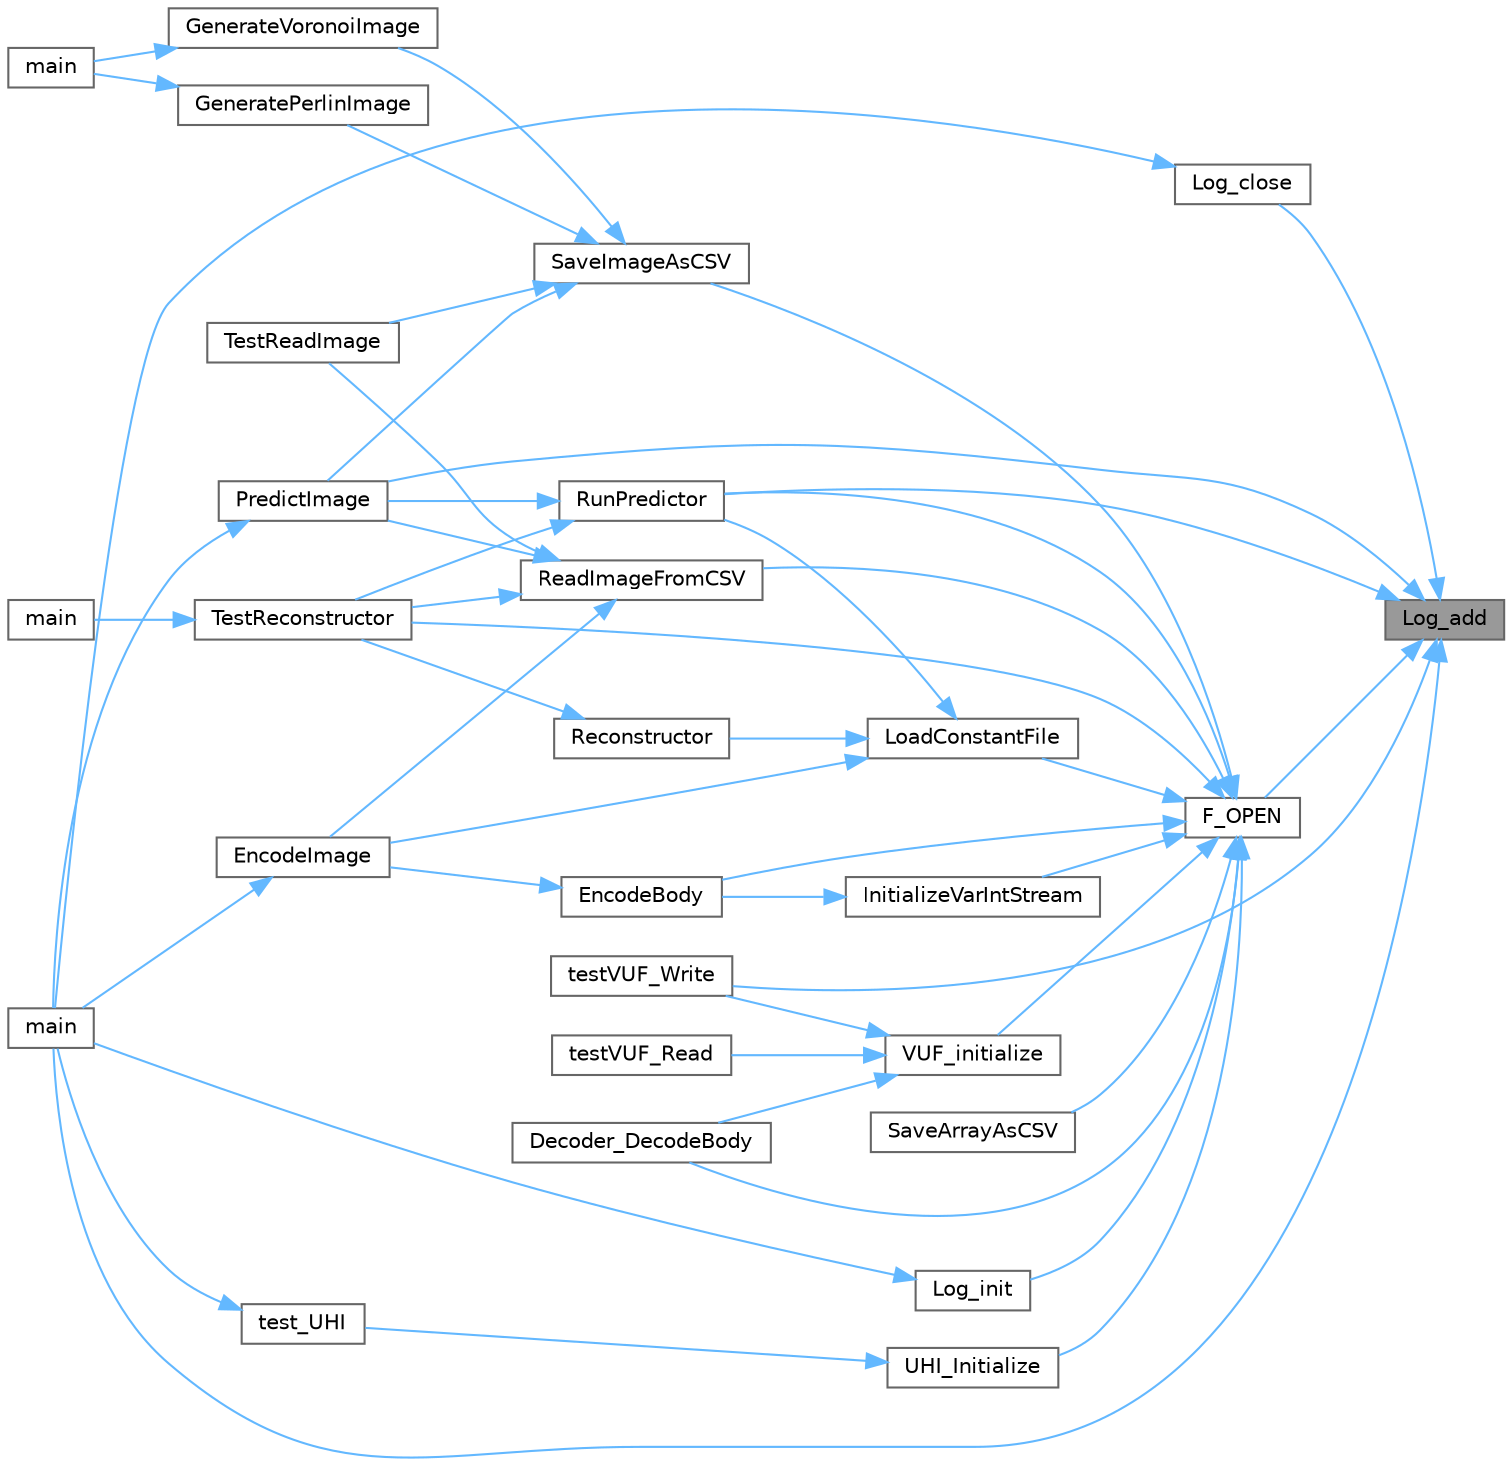 digraph "Log_add"
{
 // LATEX_PDF_SIZE
  bgcolor="transparent";
  edge [fontname=Helvetica,fontsize=10,labelfontname=Helvetica,labelfontsize=10];
  node [fontname=Helvetica,fontsize=10,shape=box,height=0.2,width=0.4];
  rankdir="RL";
  Node1 [id="Node000001",label="Log_add",height=0.2,width=0.4,color="gray40", fillcolor="grey60", style="filled", fontcolor="black",tooltip=" "];
  Node1 -> Node2 [id="edge93_Node000001_Node000002",dir="back",color="steelblue1",style="solid",tooltip=" "];
  Node2 [id="Node000002",label="F_OPEN",height=0.2,width=0.4,color="grey40", fillcolor="white", style="filled",URL="$d9/da2/file___i_o_8c.html#a05d25080a4592a86386f6d0d3d48496c",tooltip=" "];
  Node2 -> Node3 [id="edge94_Node000002_Node000003",dir="back",color="steelblue1",style="solid",tooltip=" "];
  Node3 [id="Node000003",label="Decoder_DecodeBody",height=0.2,width=0.4,color="grey40", fillcolor="white", style="filled",URL="$d6/d19/decoder_8c.html#aed4e95d0c6d50bc3f99264337e2f9fb8",tooltip=" "];
  Node2 -> Node4 [id="edge95_Node000002_Node000004",dir="back",color="steelblue1",style="solid",tooltip=" "];
  Node4 [id="Node000004",label="EncodeBody",height=0.2,width=0.4,color="grey40", fillcolor="white", style="filled",URL="$d6/da2/encoder__body_8c.html#a38c7868c2a8819e7abc16148811f2e0b",tooltip=" "];
  Node4 -> Node5 [id="edge96_Node000004_Node000005",dir="back",color="steelblue1",style="solid",tooltip=" "];
  Node5 [id="Node000005",label="EncodeImage",height=0.2,width=0.4,color="grey40", fillcolor="white", style="filled",URL="$d6/d92/generate__image_8c.html#a29f9d24093c99f0e47133d90ea4286e6",tooltip=" "];
  Node5 -> Node6 [id="edge97_Node000005_Node000006",dir="back",color="steelblue1",style="solid",tooltip=" "];
  Node6 [id="Node000006",label="main",height=0.2,width=0.4,color="grey40", fillcolor="white", style="filled",URL="$da/db2/compressor_8c.html#a048af25ea3eb0571ab780e44e221650e",tooltip=" "];
  Node2 -> Node7 [id="edge98_Node000002_Node000007",dir="back",color="steelblue1",style="solid",tooltip=" "];
  Node7 [id="Node000007",label="InitializeVarIntStream",height=0.2,width=0.4,color="grey40", fillcolor="white", style="filled",URL="$de/d04/stream__encoder_8c.html#a0db4a8ab23a4af63c99d5fbfca9073eb",tooltip=" "];
  Node7 -> Node4 [id="edge99_Node000007_Node000004",dir="back",color="steelblue1",style="solid",tooltip=" "];
  Node2 -> Node8 [id="edge100_Node000002_Node000008",dir="back",color="steelblue1",style="solid",tooltip=" "];
  Node8 [id="Node000008",label="LoadConstantFile",height=0.2,width=0.4,color="grey40", fillcolor="white", style="filled",URL="$dd/ded/load__constants_8c.html#a5d642038360b72b886a5eb66e3efd14a",tooltip=" "];
  Node8 -> Node5 [id="edge101_Node000008_Node000005",dir="back",color="steelblue1",style="solid",tooltip=" "];
  Node8 -> Node9 [id="edge102_Node000008_Node000009",dir="back",color="steelblue1",style="solid",tooltip=" "];
  Node9 [id="Node000009",label="Reconstructor",height=0.2,width=0.4,color="grey40", fillcolor="white", style="filled",URL="$d6/dce/reconstructor_8c.html#ad0d5b55646a3018075f07ae472ddb312",tooltip=" "];
  Node9 -> Node10 [id="edge103_Node000009_Node000010",dir="back",color="steelblue1",style="solid",tooltip=" "];
  Node10 [id="Node000010",label="TestReconstructor",height=0.2,width=0.4,color="grey40", fillcolor="white", style="filled",URL="$d6/dce/reconstructor_8c.html#aadb567bbc159d00d6334e2eb36e6e253",tooltip=" "];
  Node10 -> Node11 [id="edge104_Node000010_Node000011",dir="back",color="steelblue1",style="solid",tooltip=" "];
  Node11 [id="Node000011",label="main",height=0.2,width=0.4,color="grey40", fillcolor="white", style="filled",URL="$df/dee/decompressor_8c.html#a048af25ea3eb0571ab780e44e221650e",tooltip=" "];
  Node8 -> Node12 [id="edge105_Node000008_Node000012",dir="back",color="steelblue1",style="solid",tooltip=" "];
  Node12 [id="Node000012",label="RunPredictor",height=0.2,width=0.4,color="grey40", fillcolor="white", style="filled",URL="$db/d25/predictor_8c.html#a4a94804509574a94d896a4164802bcd2",tooltip=" "];
  Node12 -> Node13 [id="edge106_Node000012_Node000013",dir="back",color="steelblue1",style="solid",tooltip=" "];
  Node13 [id="Node000013",label="PredictImage",height=0.2,width=0.4,color="grey40", fillcolor="white", style="filled",URL="$d6/d92/generate__image_8c.html#a7fae527c979b4b287e1f9672c8d2c366",tooltip=" "];
  Node13 -> Node6 [id="edge107_Node000013_Node000006",dir="back",color="steelblue1",style="solid",tooltip=" "];
  Node12 -> Node10 [id="edge108_Node000012_Node000010",dir="back",color="steelblue1",style="solid",tooltip=" "];
  Node2 -> Node14 [id="edge109_Node000002_Node000014",dir="back",color="steelblue1",style="solid",tooltip=" "];
  Node14 [id="Node000014",label="Log_init",height=0.2,width=0.4,color="grey40", fillcolor="white", style="filled",URL="$d7/d02/logs_8c.html#a0b7cf426e0ba603b54206d70e4c93f04",tooltip=" "];
  Node14 -> Node6 [id="edge110_Node000014_Node000006",dir="back",color="steelblue1",style="solid",tooltip=" "];
  Node2 -> Node15 [id="edge111_Node000002_Node000015",dir="back",color="steelblue1",style="solid",tooltip=" "];
  Node15 [id="Node000015",label="ReadImageFromCSV",height=0.2,width=0.4,color="grey40", fillcolor="white", style="filled",URL="$df/df6/csv-io_8c.html#aba677341d6fd704867c56e0b5d6f3fc3",tooltip=" "];
  Node15 -> Node5 [id="edge112_Node000015_Node000005",dir="back",color="steelblue1",style="solid",tooltip=" "];
  Node15 -> Node13 [id="edge113_Node000015_Node000013",dir="back",color="steelblue1",style="solid",tooltip=" "];
  Node15 -> Node16 [id="edge114_Node000015_Node000016",dir="back",color="steelblue1",style="solid",tooltip=" "];
  Node16 [id="Node000016",label="TestReadImage",height=0.2,width=0.4,color="grey40", fillcolor="white", style="filled",URL="$d6/d92/generate__image_8c.html#aac70a37466945a2c91d42fbfb9d1dcbb",tooltip=" "];
  Node15 -> Node10 [id="edge115_Node000015_Node000010",dir="back",color="steelblue1",style="solid",tooltip=" "];
  Node2 -> Node12 [id="edge116_Node000002_Node000012",dir="back",color="steelblue1",style="solid",tooltip=" "];
  Node2 -> Node17 [id="edge117_Node000002_Node000017",dir="back",color="steelblue1",style="solid",tooltip=" "];
  Node17 [id="Node000017",label="SaveArrayAsCSV",height=0.2,width=0.4,color="grey40", fillcolor="white", style="filled",URL="$df/df6/csv-io_8c.html#a3e3e00c9789afb1d2f5f2c7004bd82ad",tooltip=" "];
  Node2 -> Node18 [id="edge118_Node000002_Node000018",dir="back",color="steelblue1",style="solid",tooltip=" "];
  Node18 [id="Node000018",label="SaveImageAsCSV",height=0.2,width=0.4,color="grey40", fillcolor="white", style="filled",URL="$df/df6/csv-io_8c.html#a214fc383a5cb483508da7bb0449a9528",tooltip=" "];
  Node18 -> Node19 [id="edge119_Node000018_Node000019",dir="back",color="steelblue1",style="solid",tooltip=" "];
  Node19 [id="Node000019",label="GeneratePerlinImage",height=0.2,width=0.4,color="grey40", fillcolor="white", style="filled",URL="$d1/d32/perlin__noise_8c.html#a6d727efa497a4b992c90483602583515",tooltip=" "];
  Node19 -> Node20 [id="edge120_Node000019_Node000020",dir="back",color="steelblue1",style="solid",tooltip=" "];
  Node20 [id="Node000020",label="main",height=0.2,width=0.4,color="grey40", fillcolor="white", style="filled",URL="$d1/d6e/image__handler_8c.html#a048af25ea3eb0571ab780e44e221650e",tooltip=" "];
  Node18 -> Node21 [id="edge121_Node000018_Node000021",dir="back",color="steelblue1",style="solid",tooltip=" "];
  Node21 [id="Node000021",label="GenerateVoronoiImage",height=0.2,width=0.4,color="grey40", fillcolor="white", style="filled",URL="$d6/d92/generate__image_8c.html#a450c7f9206bff8de0c177e34e6b5bcf4",tooltip=" "];
  Node21 -> Node20 [id="edge122_Node000021_Node000020",dir="back",color="steelblue1",style="solid",tooltip=" "];
  Node18 -> Node13 [id="edge123_Node000018_Node000013",dir="back",color="steelblue1",style="solid",tooltip=" "];
  Node18 -> Node16 [id="edge124_Node000018_Node000016",dir="back",color="steelblue1",style="solid",tooltip=" "];
  Node2 -> Node10 [id="edge125_Node000002_Node000010",dir="back",color="steelblue1",style="solid",tooltip=" "];
  Node2 -> Node22 [id="edge126_Node000002_Node000022",dir="back",color="steelblue1",style="solid",tooltip=" "];
  Node22 [id="Node000022",label="UHI_Initialize",height=0.2,width=0.4,color="grey40", fillcolor="white", style="filled",URL="$d6/d7a/uhi__io_8c.html#a6114b6569fbd42d5a3fa05f4cd82cc7e",tooltip=" "];
  Node22 -> Node23 [id="edge127_Node000022_Node000023",dir="back",color="steelblue1",style="solid",tooltip=" "];
  Node23 [id="Node000023",label="test_UHI",height=0.2,width=0.4,color="grey40", fillcolor="white", style="filled",URL="$d1/dfd/test___u_h_i_8c.html#a24aa285f65de829c8a9791d901405626",tooltip=" "];
  Node23 -> Node6 [id="edge128_Node000023_Node000006",dir="back",color="steelblue1",style="solid",tooltip=" "];
  Node2 -> Node24 [id="edge129_Node000002_Node000024",dir="back",color="steelblue1",style="solid",tooltip=" "];
  Node24 [id="Node000024",label="VUF_initialize",height=0.2,width=0.4,color="grey40", fillcolor="white", style="filled",URL="$d7/db9/var_int_file___i_o_8c.html#a07ca21a87dab6f536b7f4d69050f5602",tooltip=" "];
  Node24 -> Node3 [id="edge130_Node000024_Node000003",dir="back",color="steelblue1",style="solid",tooltip=" "];
  Node24 -> Node25 [id="edge131_Node000024_Node000025",dir="back",color="steelblue1",style="solid",tooltip=" "];
  Node25 [id="Node000025",label="testVUF_Read",height=0.2,width=0.4,color="grey40", fillcolor="white", style="filled",URL="$d8/dd4/test__var_int_8c.html#aaac61ccbc34855ae728a8a9d45db1105",tooltip=" "];
  Node24 -> Node26 [id="edge132_Node000024_Node000026",dir="back",color="steelblue1",style="solid",tooltip=" "];
  Node26 [id="Node000026",label="testVUF_Write",height=0.2,width=0.4,color="grey40", fillcolor="white", style="filled",URL="$d8/dd4/test__var_int_8c.html#af925d49ae82dafea37f82c0d044a6308",tooltip=" "];
  Node1 -> Node27 [id="edge133_Node000001_Node000027",dir="back",color="steelblue1",style="solid",tooltip=" "];
  Node27 [id="Node000027",label="Log_close",height=0.2,width=0.4,color="grey40", fillcolor="white", style="filled",URL="$d7/d02/logs_8c.html#ad02317523a9dd7b5180cccbc0371ac6a",tooltip=" "];
  Node27 -> Node6 [id="edge134_Node000027_Node000006",dir="back",color="steelblue1",style="solid",tooltip=" "];
  Node1 -> Node6 [id="edge135_Node000001_Node000006",dir="back",color="steelblue1",style="solid",tooltip=" "];
  Node1 -> Node13 [id="edge136_Node000001_Node000013",dir="back",color="steelblue1",style="solid",tooltip=" "];
  Node1 -> Node12 [id="edge137_Node000001_Node000012",dir="back",color="steelblue1",style="solid",tooltip=" "];
  Node1 -> Node26 [id="edge138_Node000001_Node000026",dir="back",color="steelblue1",style="solid",tooltip=" "];
}
